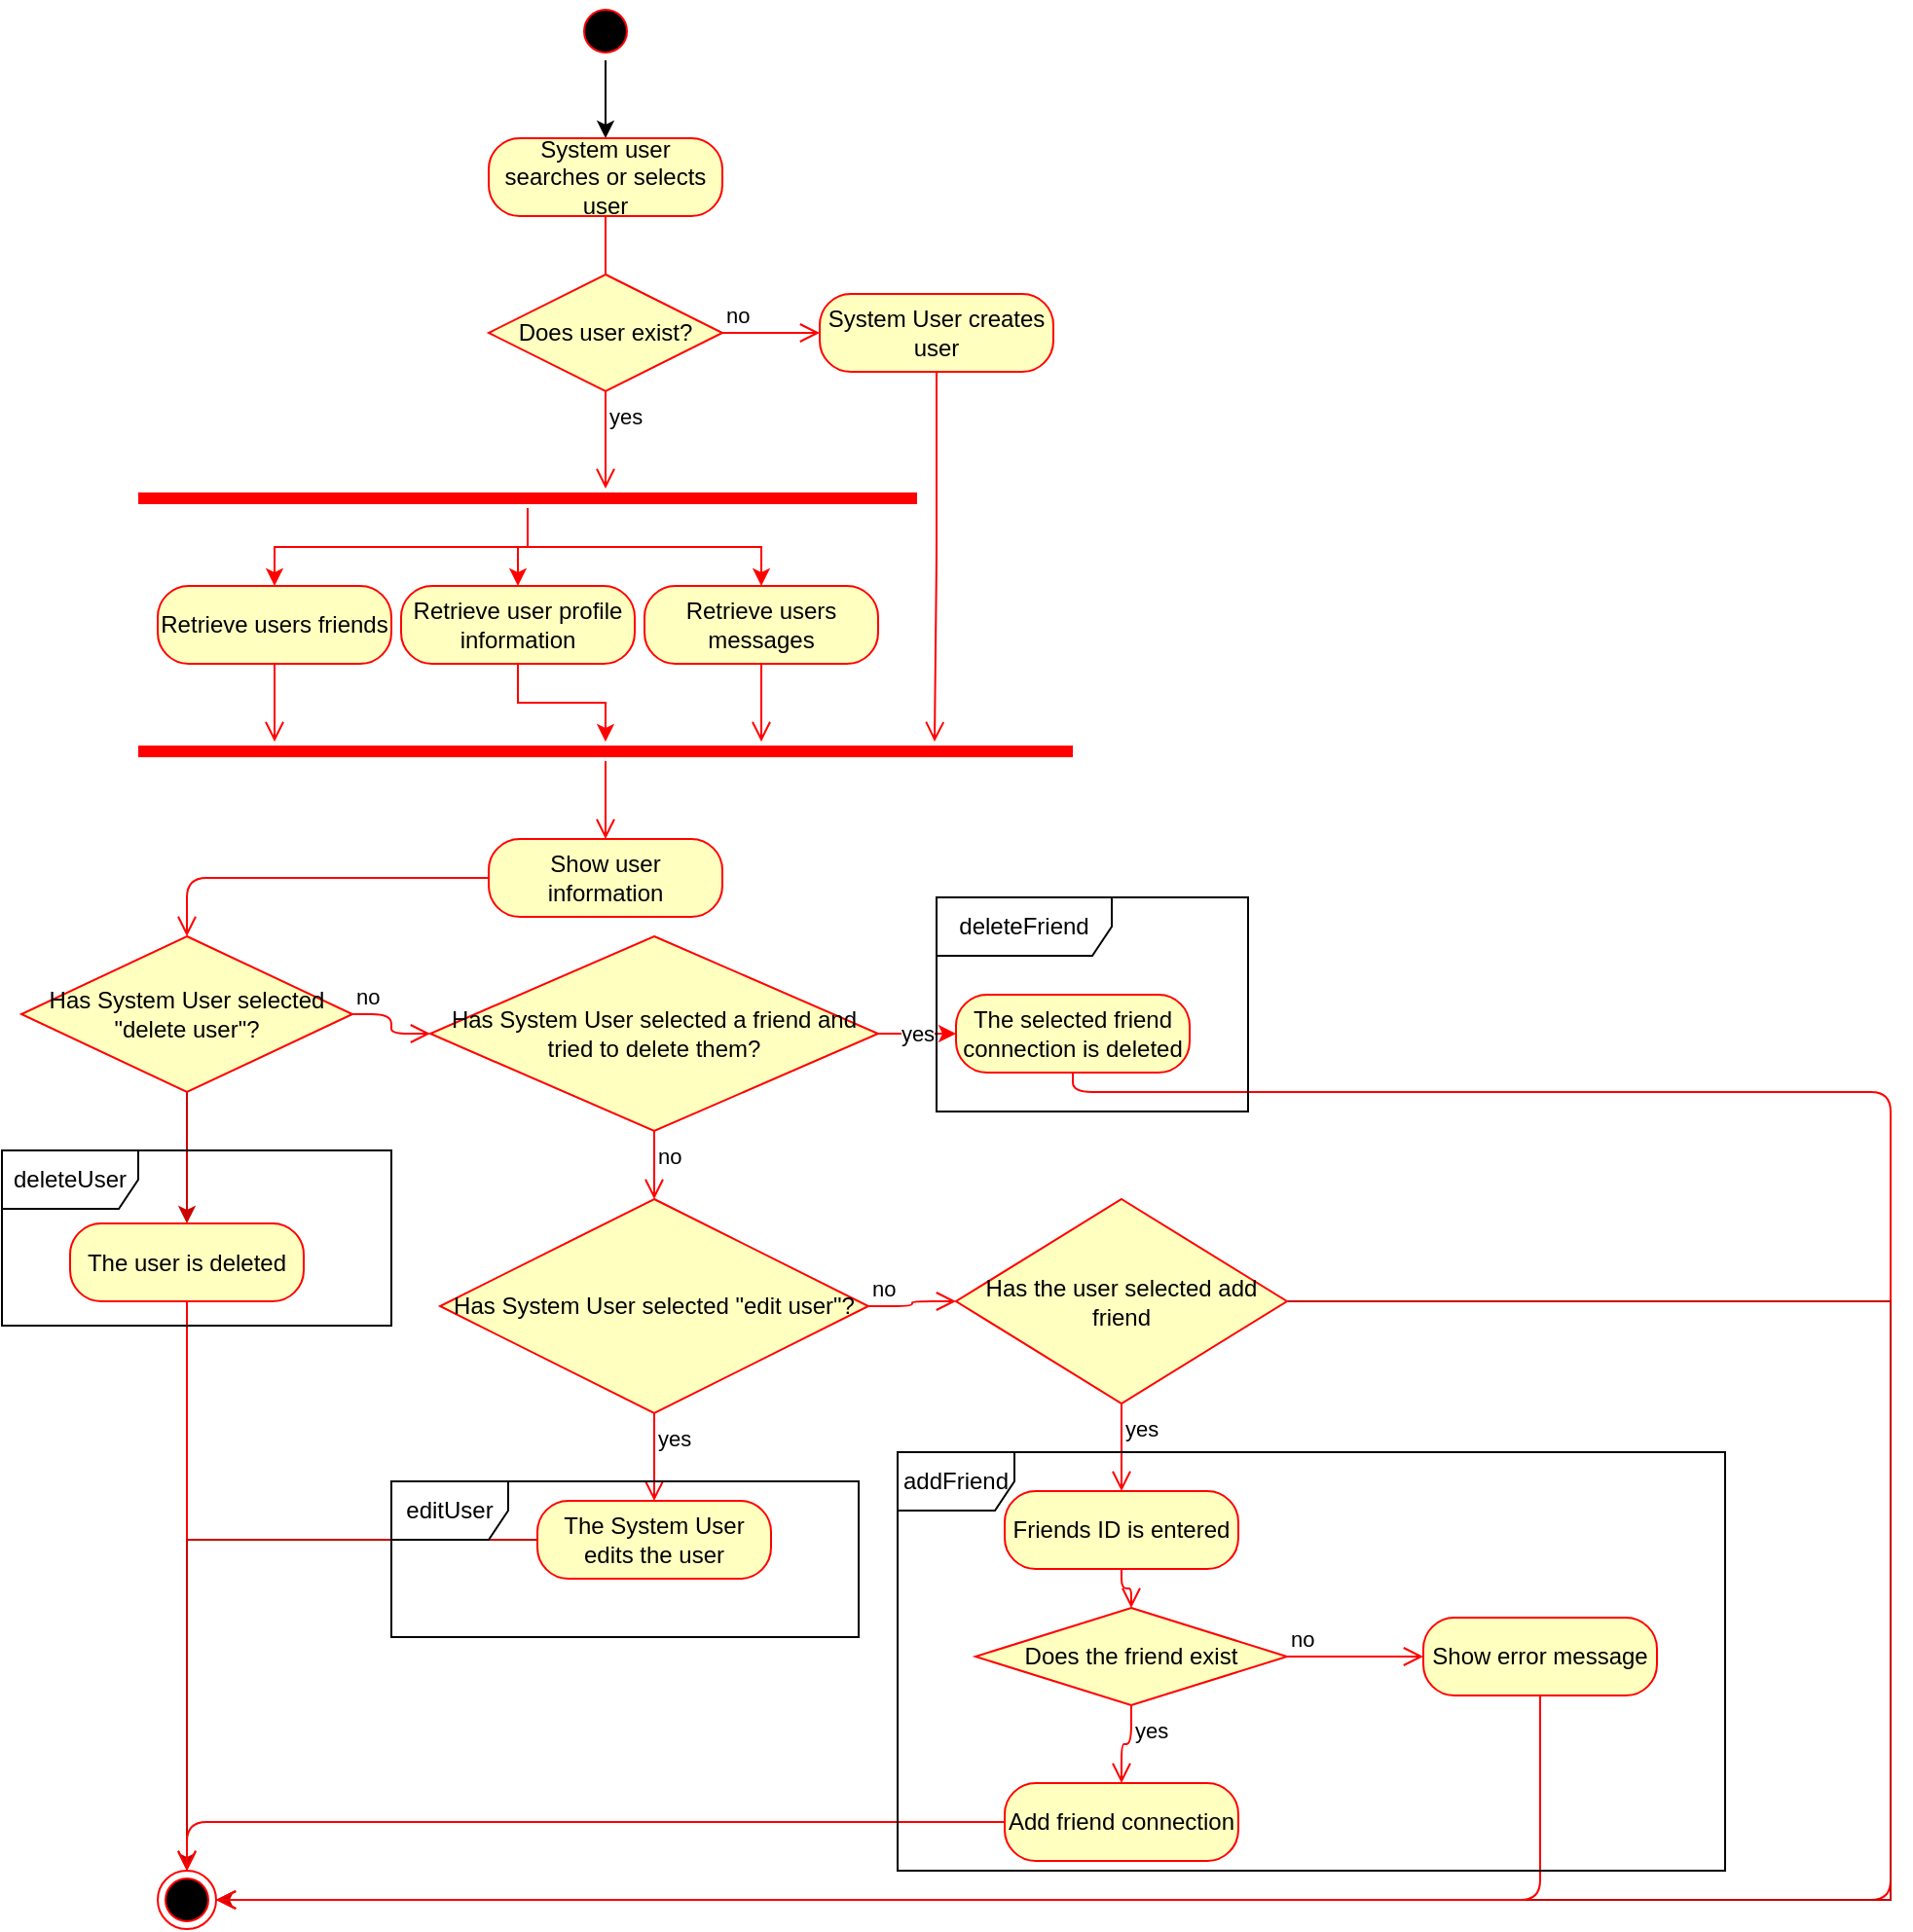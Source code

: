 <mxfile version="12.9.10" type="onedrive"><diagram name="Page-1" id="0783ab3e-0a74-02c8-0abd-f7b4e66b4bec"><mxGraphModel dx="1490" dy="582" grid="1" gridSize="10" guides="1" tooltips="1" connect="1" arrows="1" fold="1" page="1" pageScale="1" pageWidth="850" pageHeight="1100" background="#ffffff" math="0" shadow="0"><root><mxCell id="0"/><mxCell id="1" parent="0"/><mxCell id="mu0XSfWJUMDhQCwsWMhy-4" style="edgeStyle=orthogonalEdgeStyle;rounded=0;orthogonalLoop=1;jettySize=auto;html=1;entryX=0.5;entryY=0;entryDx=0;entryDy=0;" edge="1" parent="1" source="mu0XSfWJUMDhQCwsWMhy-1"><mxGeometry relative="1" as="geometry"><mxPoint x="370" y="80" as="targetPoint"/></mxGeometry></mxCell><mxCell id="mu0XSfWJUMDhQCwsWMhy-1" value="" style="ellipse;html=1;shape=startState;fillColor=#000000;strokeColor=#ff0000;" vertex="1" parent="1"><mxGeometry x="355" y="10" width="30" height="30" as="geometry"/></mxCell><mxCell id="mu0XSfWJUMDhQCwsWMhy-16" value="System user searches or selects user" style="rounded=1;whiteSpace=wrap;html=1;arcSize=40;fontColor=#000000;fillColor=#ffffc0;strokeColor=#ff0000;" vertex="1" parent="1"><mxGeometry x="310" y="80" width="120" height="40" as="geometry"/></mxCell><mxCell id="mu0XSfWJUMDhQCwsWMhy-17" value="" style="edgeStyle=orthogonalEdgeStyle;html=1;verticalAlign=bottom;endArrow=open;endSize=8;strokeColor=#ff0000;entryX=0.5;entryY=0;entryDx=0;entryDy=0;" edge="1" source="mu0XSfWJUMDhQCwsWMhy-16" parent="1"><mxGeometry relative="1" as="geometry"><mxPoint x="370" y="190" as="targetPoint"/></mxGeometry></mxCell><mxCell id="mu0XSfWJUMDhQCwsWMhy-19" value="Does user exist?" style="rhombus;whiteSpace=wrap;html=1;fillColor=#ffffc0;strokeColor=#ff0000;" vertex="1" parent="1"><mxGeometry x="310" y="150" width="120" height="60" as="geometry"/></mxCell><mxCell id="mu0XSfWJUMDhQCwsWMhy-20" value="no" style="edgeStyle=orthogonalEdgeStyle;html=1;align=left;verticalAlign=bottom;endArrow=open;endSize=8;strokeColor=#ff0000;entryX=0;entryY=0.5;entryDx=0;entryDy=0;" edge="1" source="mu0XSfWJUMDhQCwsWMhy-19" parent="1" target="mu0XSfWJUMDhQCwsWMhy-22"><mxGeometry x="-1" relative="1" as="geometry"><mxPoint x="500" y="210" as="targetPoint"/></mxGeometry></mxCell><mxCell id="mu0XSfWJUMDhQCwsWMhy-21" value="yes" style="edgeStyle=orthogonalEdgeStyle;html=1;align=left;verticalAlign=top;endArrow=open;endSize=8;strokeColor=#ff0000;" edge="1" source="mu0XSfWJUMDhQCwsWMhy-19" parent="1"><mxGeometry x="-1" relative="1" as="geometry"><mxPoint x="370" y="260" as="targetPoint"/></mxGeometry></mxCell><mxCell id="mu0XSfWJUMDhQCwsWMhy-22" value="System User creates user" style="rounded=1;whiteSpace=wrap;html=1;arcSize=40;fontColor=#000000;fillColor=#ffffc0;strokeColor=#ff0000;" vertex="1" parent="1"><mxGeometry x="480" y="160" width="120" height="40" as="geometry"/></mxCell><mxCell id="mu0XSfWJUMDhQCwsWMhy-23" value="" style="edgeStyle=orthogonalEdgeStyle;html=1;verticalAlign=bottom;endArrow=open;endSize=8;strokeColor=#ff0000;" edge="1" source="mu0XSfWJUMDhQCwsWMhy-22" parent="1"><mxGeometry relative="1" as="geometry"><mxPoint x="539" y="390" as="targetPoint"/></mxGeometry></mxCell><mxCell id="mu0XSfWJUMDhQCwsWMhy-28" style="edgeStyle=orthogonalEdgeStyle;rounded=0;orthogonalLoop=1;jettySize=auto;html=1;entryX=0.5;entryY=0;entryDx=0;entryDy=0;strokeColor=#FF0000;" edge="1" parent="1" source="mu0XSfWJUMDhQCwsWMhy-24" target="mu0XSfWJUMDhQCwsWMhy-26"><mxGeometry relative="1" as="geometry"/></mxCell><mxCell id="mu0XSfWJUMDhQCwsWMhy-33" style="edgeStyle=orthogonalEdgeStyle;rounded=0;orthogonalLoop=1;jettySize=auto;html=1;entryX=0.5;entryY=0;entryDx=0;entryDy=0;strokeColor=#FF0000;" edge="1" parent="1" source="mu0XSfWJUMDhQCwsWMhy-24" target="mu0XSfWJUMDhQCwsWMhy-29"><mxGeometry relative="1" as="geometry"/></mxCell><mxCell id="mu0XSfWJUMDhQCwsWMhy-34" style="edgeStyle=orthogonalEdgeStyle;rounded=0;orthogonalLoop=1;jettySize=auto;html=1;entryX=0.5;entryY=0;entryDx=0;entryDy=0;strokeColor=#FF0000;" edge="1" parent="1" source="mu0XSfWJUMDhQCwsWMhy-24" target="mu0XSfWJUMDhQCwsWMhy-31"><mxGeometry relative="1" as="geometry"/></mxCell><mxCell id="mu0XSfWJUMDhQCwsWMhy-24" value="" style="shape=line;html=1;strokeWidth=6;strokeColor=#ff0000;" vertex="1" parent="1"><mxGeometry x="130" y="260" width="400" height="10" as="geometry"/></mxCell><mxCell id="mu0XSfWJUMDhQCwsWMhy-37" style="edgeStyle=orthogonalEdgeStyle;rounded=0;orthogonalLoop=1;jettySize=auto;html=1;strokeColor=#FF0000;" edge="1" parent="1" source="mu0XSfWJUMDhQCwsWMhy-26" target="mu0XSfWJUMDhQCwsWMhy-35"><mxGeometry relative="1" as="geometry"/></mxCell><mxCell id="mu0XSfWJUMDhQCwsWMhy-26" value="Retrieve user profile information" style="rounded=1;whiteSpace=wrap;html=1;arcSize=40;fontColor=#000000;fillColor=#ffffc0;strokeColor=#ff0000;" vertex="1" parent="1"><mxGeometry x="265" y="310" width="120" height="40" as="geometry"/></mxCell><mxCell id="mu0XSfWJUMDhQCwsWMhy-29" value="Retrieve users friends" style="rounded=1;whiteSpace=wrap;html=1;arcSize=40;fontColor=#000000;fillColor=#ffffc0;strokeColor=#ff0000;" vertex="1" parent="1"><mxGeometry x="140" y="310" width="120" height="40" as="geometry"/></mxCell><mxCell id="mu0XSfWJUMDhQCwsWMhy-30" value="" style="edgeStyle=orthogonalEdgeStyle;html=1;verticalAlign=bottom;endArrow=open;endSize=8;strokeColor=#ff0000;" edge="1" source="mu0XSfWJUMDhQCwsWMhy-29" parent="1"><mxGeometry relative="1" as="geometry"><mxPoint x="200" y="390" as="targetPoint"/></mxGeometry></mxCell><mxCell id="mu0XSfWJUMDhQCwsWMhy-31" value="Retrieve users messages" style="rounded=1;whiteSpace=wrap;html=1;arcSize=40;fontColor=#000000;fillColor=#ffffc0;strokeColor=#ff0000;" vertex="1" parent="1"><mxGeometry x="390" y="310" width="120" height="40" as="geometry"/></mxCell><mxCell id="mu0XSfWJUMDhQCwsWMhy-32" value="" style="edgeStyle=orthogonalEdgeStyle;html=1;verticalAlign=bottom;endArrow=open;endSize=8;strokeColor=#ff0000;" edge="1" source="mu0XSfWJUMDhQCwsWMhy-31" parent="1"><mxGeometry relative="1" as="geometry"><mxPoint x="450" y="390" as="targetPoint"/></mxGeometry></mxCell><mxCell id="mu0XSfWJUMDhQCwsWMhy-35" value="" style="shape=line;html=1;strokeWidth=6;strokeColor=#ff0000;" vertex="1" parent="1"><mxGeometry x="130" y="390" width="480" height="10" as="geometry"/></mxCell><mxCell id="mu0XSfWJUMDhQCwsWMhy-36" value="" style="edgeStyle=orthogonalEdgeStyle;html=1;verticalAlign=bottom;endArrow=open;endSize=8;strokeColor=#ff0000;entryX=0.5;entryY=0;entryDx=0;entryDy=0;" edge="1" source="mu0XSfWJUMDhQCwsWMhy-35" parent="1" target="mu0XSfWJUMDhQCwsWMhy-38"><mxGeometry relative="1" as="geometry"><mxPoint x="330" y="550" as="targetPoint"/></mxGeometry></mxCell><mxCell id="mu0XSfWJUMDhQCwsWMhy-38" value="Show user information" style="rounded=1;whiteSpace=wrap;html=1;arcSize=40;fontColor=#000000;fillColor=#ffffc0;strokeColor=#ff0000;" vertex="1" parent="1"><mxGeometry x="310" y="440" width="120" height="40" as="geometry"/></mxCell><mxCell id="mu0XSfWJUMDhQCwsWMhy-39" value="" style="edgeStyle=orthogonalEdgeStyle;html=1;verticalAlign=bottom;endArrow=open;endSize=8;strokeColor=#ff0000;" edge="1" source="mu0XSfWJUMDhQCwsWMhy-38" parent="1" target="mu0XSfWJUMDhQCwsWMhy-44"><mxGeometry relative="1" as="geometry"><mxPoint x="330" y="630" as="targetPoint"/></mxGeometry></mxCell><mxCell id="mu0XSfWJUMDhQCwsWMhy-83" style="edgeStyle=orthogonalEdgeStyle;rounded=0;orthogonalLoop=1;jettySize=auto;html=1;strokeColor=#CC0000;entryX=0.5;entryY=0;entryDx=0;entryDy=0;" edge="1" parent="1" source="mu0XSfWJUMDhQCwsWMhy-44" target="mu0XSfWJUMDhQCwsWMhy-56"><mxGeometry relative="1" as="geometry"><mxPoint x="180" y="580" as="targetPoint"/></mxGeometry></mxCell><mxCell id="mu0XSfWJUMDhQCwsWMhy-44" value="Has System User selected &quot;delete user&quot;?" style="rhombus;whiteSpace=wrap;html=1;fillColor=#ffffc0;strokeColor=#ff0000;" vertex="1" parent="1"><mxGeometry x="70" y="490" width="170" height="80" as="geometry"/></mxCell><mxCell id="mu0XSfWJUMDhQCwsWMhy-45" value="no" style="edgeStyle=orthogonalEdgeStyle;html=1;align=left;verticalAlign=bottom;endArrow=open;endSize=8;strokeColor=#ff0000;entryX=0;entryY=0.5;entryDx=0;entryDy=0;" edge="1" source="mu0XSfWJUMDhQCwsWMhy-44" parent="1" target="mu0XSfWJUMDhQCwsWMhy-50"><mxGeometry x="-1" relative="1" as="geometry"><mxPoint x="500" y="570" as="targetPoint"/></mxGeometry></mxCell><mxCell id="mu0XSfWJUMDhQCwsWMhy-60" value="yes" style="edgeStyle=orthogonalEdgeStyle;rounded=0;orthogonalLoop=1;jettySize=auto;html=1;strokeColor=#FF0000;" edge="1" parent="1" source="mu0XSfWJUMDhQCwsWMhy-50" target="mu0XSfWJUMDhQCwsWMhy-61"><mxGeometry relative="1" as="geometry"><mxPoint x="610" y="570" as="targetPoint"/></mxGeometry></mxCell><mxCell id="mu0XSfWJUMDhQCwsWMhy-50" value="Has System User selected a friend and tried to delete them?" style="rhombus;whiteSpace=wrap;html=1;fillColor=#ffffc0;strokeColor=#ff0000;" vertex="1" parent="1"><mxGeometry x="280" y="490" width="230" height="100" as="geometry"/></mxCell><mxCell id="mu0XSfWJUMDhQCwsWMhy-52" value="no" style="edgeStyle=orthogonalEdgeStyle;html=1;align=left;verticalAlign=top;endArrow=open;endSize=8;strokeColor=#ff0000;" edge="1" source="mu0XSfWJUMDhQCwsWMhy-50" parent="1" target="mu0XSfWJUMDhQCwsWMhy-53"><mxGeometry x="-1" relative="1" as="geometry"><mxPoint x="580" y="570" as="targetPoint"/></mxGeometry></mxCell><mxCell id="mu0XSfWJUMDhQCwsWMhy-53" value="Has System User selected &quot;edit user&quot;?" style="rhombus;whiteSpace=wrap;html=1;fillColor=#ffffc0;strokeColor=#ff0000;" vertex="1" parent="1"><mxGeometry x="285" y="625" width="220" height="110" as="geometry"/></mxCell><mxCell id="mu0XSfWJUMDhQCwsWMhy-54" value="no" style="edgeStyle=orthogonalEdgeStyle;html=1;align=left;verticalAlign=bottom;endArrow=open;endSize=8;strokeColor=#ff0000;" edge="1" source="mu0XSfWJUMDhQCwsWMhy-53" parent="1" target="mu0XSfWJUMDhQCwsWMhy-64"><mxGeometry x="-1" relative="1" as="geometry"><mxPoint x="590" y="705" as="targetPoint"/></mxGeometry></mxCell><mxCell id="mu0XSfWJUMDhQCwsWMhy-55" value="yes" style="edgeStyle=orthogonalEdgeStyle;html=1;align=left;verticalAlign=top;endArrow=open;endSize=8;strokeColor=#ff0000;" edge="1" source="mu0XSfWJUMDhQCwsWMhy-53" parent="1" target="mu0XSfWJUMDhQCwsWMhy-58"><mxGeometry x="-1" relative="1" as="geometry"><mxPoint x="395" y="810" as="targetPoint"/></mxGeometry></mxCell><mxCell id="mu0XSfWJUMDhQCwsWMhy-56" value="The user is deleted" style="rounded=1;whiteSpace=wrap;html=1;arcSize=40;fontColor=#000000;fillColor=#ffffc0;strokeColor=#ff0000;" vertex="1" parent="1"><mxGeometry x="95" y="637.5" width="120" height="40" as="geometry"/></mxCell><mxCell id="mu0XSfWJUMDhQCwsWMhy-57" value="" style="edgeStyle=orthogonalEdgeStyle;html=1;verticalAlign=bottom;endArrow=open;endSize=8;strokeColor=#ff0000;entryX=0.5;entryY=0;entryDx=0;entryDy=0;" edge="1" source="mu0XSfWJUMDhQCwsWMhy-56" parent="1" target="mu0XSfWJUMDhQCwsWMhy-63"><mxGeometry relative="1" as="geometry"><mxPoint x="155" y="770" as="targetPoint"/></mxGeometry></mxCell><mxCell id="mu0XSfWJUMDhQCwsWMhy-78" style="edgeStyle=orthogonalEdgeStyle;rounded=0;orthogonalLoop=1;jettySize=auto;html=1;strokeColor=#CC0000;" edge="1" parent="1" source="mu0XSfWJUMDhQCwsWMhy-58" target="mu0XSfWJUMDhQCwsWMhy-63"><mxGeometry relative="1" as="geometry"/></mxCell><mxCell id="mu0XSfWJUMDhQCwsWMhy-58" value="The System User edits the user" style="rounded=1;whiteSpace=wrap;html=1;arcSize=40;fontColor=#000000;fillColor=#ffffc0;strokeColor=#ff0000;" vertex="1" parent="1"><mxGeometry x="335" y="780" width="120" height="40" as="geometry"/></mxCell><mxCell id="mu0XSfWJUMDhQCwsWMhy-61" value="The selected friend connection is deleted" style="rounded=1;whiteSpace=wrap;html=1;arcSize=40;fontColor=#000000;fillColor=#ffffc0;strokeColor=#ff0000;" vertex="1" parent="1"><mxGeometry x="550" y="520" width="120" height="40" as="geometry"/></mxCell><mxCell id="mu0XSfWJUMDhQCwsWMhy-62" value="" style="edgeStyle=orthogonalEdgeStyle;html=1;verticalAlign=bottom;endArrow=open;endSize=8;strokeColor=#ff0000;entryX=1;entryY=0.5;entryDx=0;entryDy=0;" edge="1" source="mu0XSfWJUMDhQCwsWMhy-61" parent="1" target="mu0XSfWJUMDhQCwsWMhy-63"><mxGeometry relative="1" as="geometry"><mxPoint x="610" y="650" as="targetPoint"/><Array as="points"><mxPoint x="610" y="570"/><mxPoint x="1030" y="570"/><mxPoint x="1030" y="985"/></Array></mxGeometry></mxCell><mxCell id="mu0XSfWJUMDhQCwsWMhy-63" value="" style="ellipse;html=1;shape=endState;fillColor=#000000;strokeColor=#ff0000;" vertex="1" parent="1"><mxGeometry x="140" y="970" width="30" height="30" as="geometry"/></mxCell><mxCell id="mu0XSfWJUMDhQCwsWMhy-85" style="edgeStyle=orthogonalEdgeStyle;rounded=0;orthogonalLoop=1;jettySize=auto;html=1;strokeColor=#CC0000;" edge="1" parent="1" source="mu0XSfWJUMDhQCwsWMhy-64" target="mu0XSfWJUMDhQCwsWMhy-63"><mxGeometry relative="1" as="geometry"><Array as="points"><mxPoint x="1030" y="678"/><mxPoint x="1030" y="985"/></Array></mxGeometry></mxCell><mxCell id="mu0XSfWJUMDhQCwsWMhy-64" value="Has the user selected add friend" style="rhombus;whiteSpace=wrap;html=1;fillColor=#ffffc0;strokeColor=#ff0000;" vertex="1" parent="1"><mxGeometry x="550" y="625" width="170" height="105" as="geometry"/></mxCell><mxCell id="mu0XSfWJUMDhQCwsWMhy-66" value="yes" style="edgeStyle=orthogonalEdgeStyle;html=1;align=left;verticalAlign=top;endArrow=open;endSize=8;strokeColor=#ff0000;" edge="1" source="mu0XSfWJUMDhQCwsWMhy-64" parent="1" target="mu0XSfWJUMDhQCwsWMhy-67"><mxGeometry x="-1" relative="1" as="geometry"><mxPoint x="635" y="820" as="targetPoint"/></mxGeometry></mxCell><mxCell id="mu0XSfWJUMDhQCwsWMhy-67" value="Friends ID is entered" style="rounded=1;whiteSpace=wrap;html=1;arcSize=40;fontColor=#000000;fillColor=#ffffc0;strokeColor=#ff0000;" vertex="1" parent="1"><mxGeometry x="575" y="775" width="120" height="40" as="geometry"/></mxCell><mxCell id="mu0XSfWJUMDhQCwsWMhy-68" value="" style="edgeStyle=orthogonalEdgeStyle;html=1;verticalAlign=bottom;endArrow=open;endSize=8;strokeColor=#ff0000;" edge="1" source="mu0XSfWJUMDhQCwsWMhy-67" parent="1" target="mu0XSfWJUMDhQCwsWMhy-69"><mxGeometry relative="1" as="geometry"><mxPoint x="635" y="865" as="targetPoint"/></mxGeometry></mxCell><mxCell id="mu0XSfWJUMDhQCwsWMhy-69" value="Does the friend exist&lt;br&gt;" style="rhombus;whiteSpace=wrap;html=1;fillColor=#ffffc0;strokeColor=#ff0000;" vertex="1" parent="1"><mxGeometry x="560" y="835" width="160" height="50" as="geometry"/></mxCell><mxCell id="mu0XSfWJUMDhQCwsWMhy-70" value="no" style="edgeStyle=orthogonalEdgeStyle;html=1;align=left;verticalAlign=bottom;endArrow=open;endSize=8;strokeColor=#ff0000;entryX=0;entryY=0.5;entryDx=0;entryDy=0;" edge="1" source="mu0XSfWJUMDhQCwsWMhy-69" parent="1" target="mu0XSfWJUMDhQCwsWMhy-72"><mxGeometry x="-1" relative="1" as="geometry"><mxPoint x="775" y="865" as="targetPoint"/></mxGeometry></mxCell><mxCell id="mu0XSfWJUMDhQCwsWMhy-71" value="yes" style="edgeStyle=orthogonalEdgeStyle;html=1;align=left;verticalAlign=top;endArrow=open;endSize=8;strokeColor=#ff0000;" edge="1" source="mu0XSfWJUMDhQCwsWMhy-69" parent="1" target="mu0XSfWJUMDhQCwsWMhy-74"><mxGeometry x="-1" relative="1" as="geometry"><mxPoint x="635" y="945" as="targetPoint"/></mxGeometry></mxCell><mxCell id="mu0XSfWJUMDhQCwsWMhy-72" value="Show error message" style="rounded=1;whiteSpace=wrap;html=1;arcSize=40;fontColor=#000000;fillColor=#ffffc0;strokeColor=#ff0000;" vertex="1" parent="1"><mxGeometry x="790" y="840" width="120" height="40" as="geometry"/></mxCell><mxCell id="mu0XSfWJUMDhQCwsWMhy-73" value="" style="edgeStyle=orthogonalEdgeStyle;html=1;verticalAlign=bottom;endArrow=open;endSize=8;strokeColor=#ff0000;" edge="1" source="mu0XSfWJUMDhQCwsWMhy-72" parent="1" target="mu0XSfWJUMDhQCwsWMhy-63"><mxGeometry relative="1" as="geometry"><mxPoint x="850" y="980" as="targetPoint"/><Array as="points"><mxPoint x="850" y="985"/></Array></mxGeometry></mxCell><mxCell id="mu0XSfWJUMDhQCwsWMhy-74" value="Add friend connection" style="rounded=1;whiteSpace=wrap;html=1;arcSize=40;fontColor=#000000;fillColor=#ffffc0;strokeColor=#ff0000;" vertex="1" parent="1"><mxGeometry x="575" y="925" width="120" height="40" as="geometry"/></mxCell><mxCell id="mu0XSfWJUMDhQCwsWMhy-75" value="" style="edgeStyle=orthogonalEdgeStyle;html=1;verticalAlign=bottom;endArrow=open;endSize=8;strokeColor=#ff0000;" edge="1" source="mu0XSfWJUMDhQCwsWMhy-74" parent="1" target="mu0XSfWJUMDhQCwsWMhy-63"><mxGeometry relative="1" as="geometry"><mxPoint x="635" y="1060" as="targetPoint"/></mxGeometry></mxCell><mxCell id="mu0XSfWJUMDhQCwsWMhy-79" value="addFriend" style="shape=umlFrame;whiteSpace=wrap;html=1;" vertex="1" parent="1"><mxGeometry x="520" y="755" width="425" height="215" as="geometry"/></mxCell><mxCell id="mu0XSfWJUMDhQCwsWMhy-80" value="editUser" style="shape=umlFrame;whiteSpace=wrap;html=1;" vertex="1" parent="1"><mxGeometry x="260" y="770" width="240" height="80" as="geometry"/></mxCell><mxCell id="mu0XSfWJUMDhQCwsWMhy-81" value="deleteFriend" style="shape=umlFrame;whiteSpace=wrap;html=1;width=90;height=30;" vertex="1" parent="1"><mxGeometry x="540" y="470" width="160" height="110" as="geometry"/></mxCell><mxCell id="mu0XSfWJUMDhQCwsWMhy-84" value="deleteUser" style="shape=umlFrame;whiteSpace=wrap;html=1;width=70;height=30;" vertex="1" parent="1"><mxGeometry x="60" y="600" width="200" height="90" as="geometry"/></mxCell></root></mxGraphModel></diagram></mxfile>